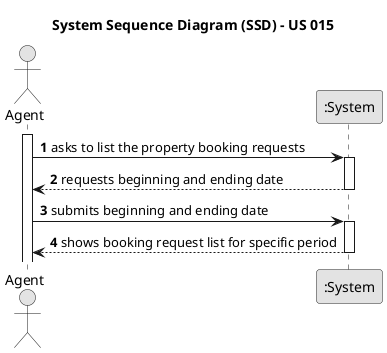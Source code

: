 @startuml
skinparam monochrome true
skinparam packageStyle rectangle
skinparam shadowing false

title System Sequence Diagram (SSD) - US 015

autonumber

actor "Agent" as Employee
participant ":System" as System

activate Employee

    Employee -> System : asks to list the property booking requests
    activate System

        System --> Employee : requests beginning and ending date
    deactivate System

    Employee -> System : submits beginning and ending date
    activate System

        System --> Employee: shows booking request list for specific period
    deactivate System


@enduml